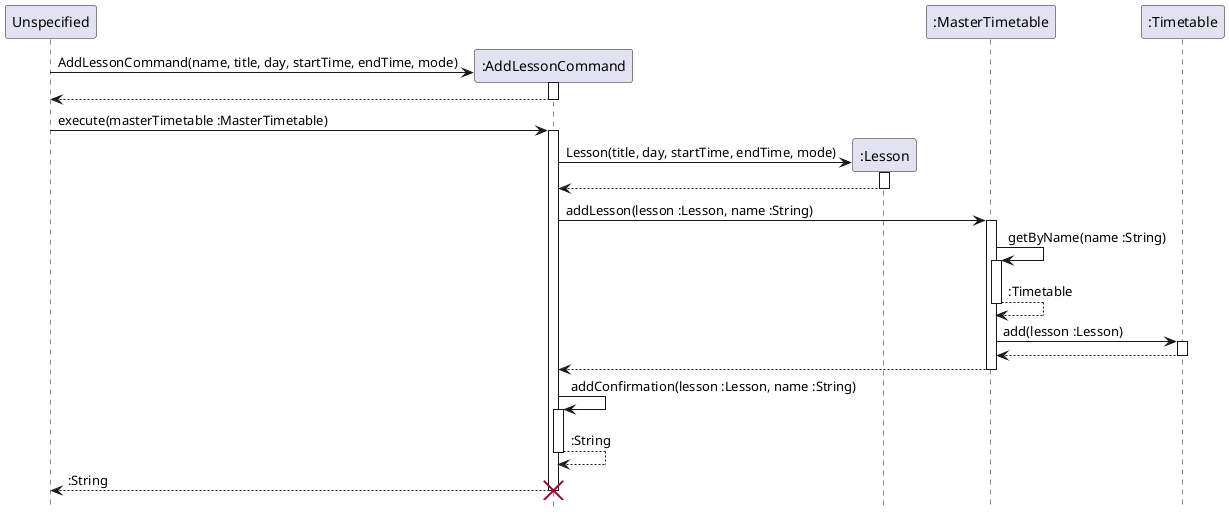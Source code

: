 @startuml
hide footbox

participant "Unspecified" as none
participant ":AddLessonCommand" as Command
participant ":Lesson" as Lesson
participant ":MasterTimetable" as Master
participant ":Timetable" as Timetable

create Command
none -> Command : AddLessonCommand(name, title, day, startTime, endTime, mode)
activate Command
none <-- Command :
deactivate Command

none -> Command : execute(masterTimetable :MasterTimetable)
activate Command
create Lesson
Command -> Lesson : Lesson(title, day, startTime, endTime, mode)
activate Lesson
Command <-- Lesson
deactivate Lesson

Command ->  Master : addLesson(lesson :Lesson, name :String)
activate Master
Master -> Master : getByName(name :String)
activate Master
Master --> Master : :Timetable
deactivate Master

Master -> Timetable : add(lesson :Lesson)
activate Timetable
Master <-- Timetable
deactivate Timetable

Command <-- Master
deactivate Master

Command -> Command : addConfirmation(lesson :Lesson, name :String)
activate Command
Command --> Command : :String
deactivate Command

none <-- Command : :String
deactivate Command
destroy Command

@enduml
